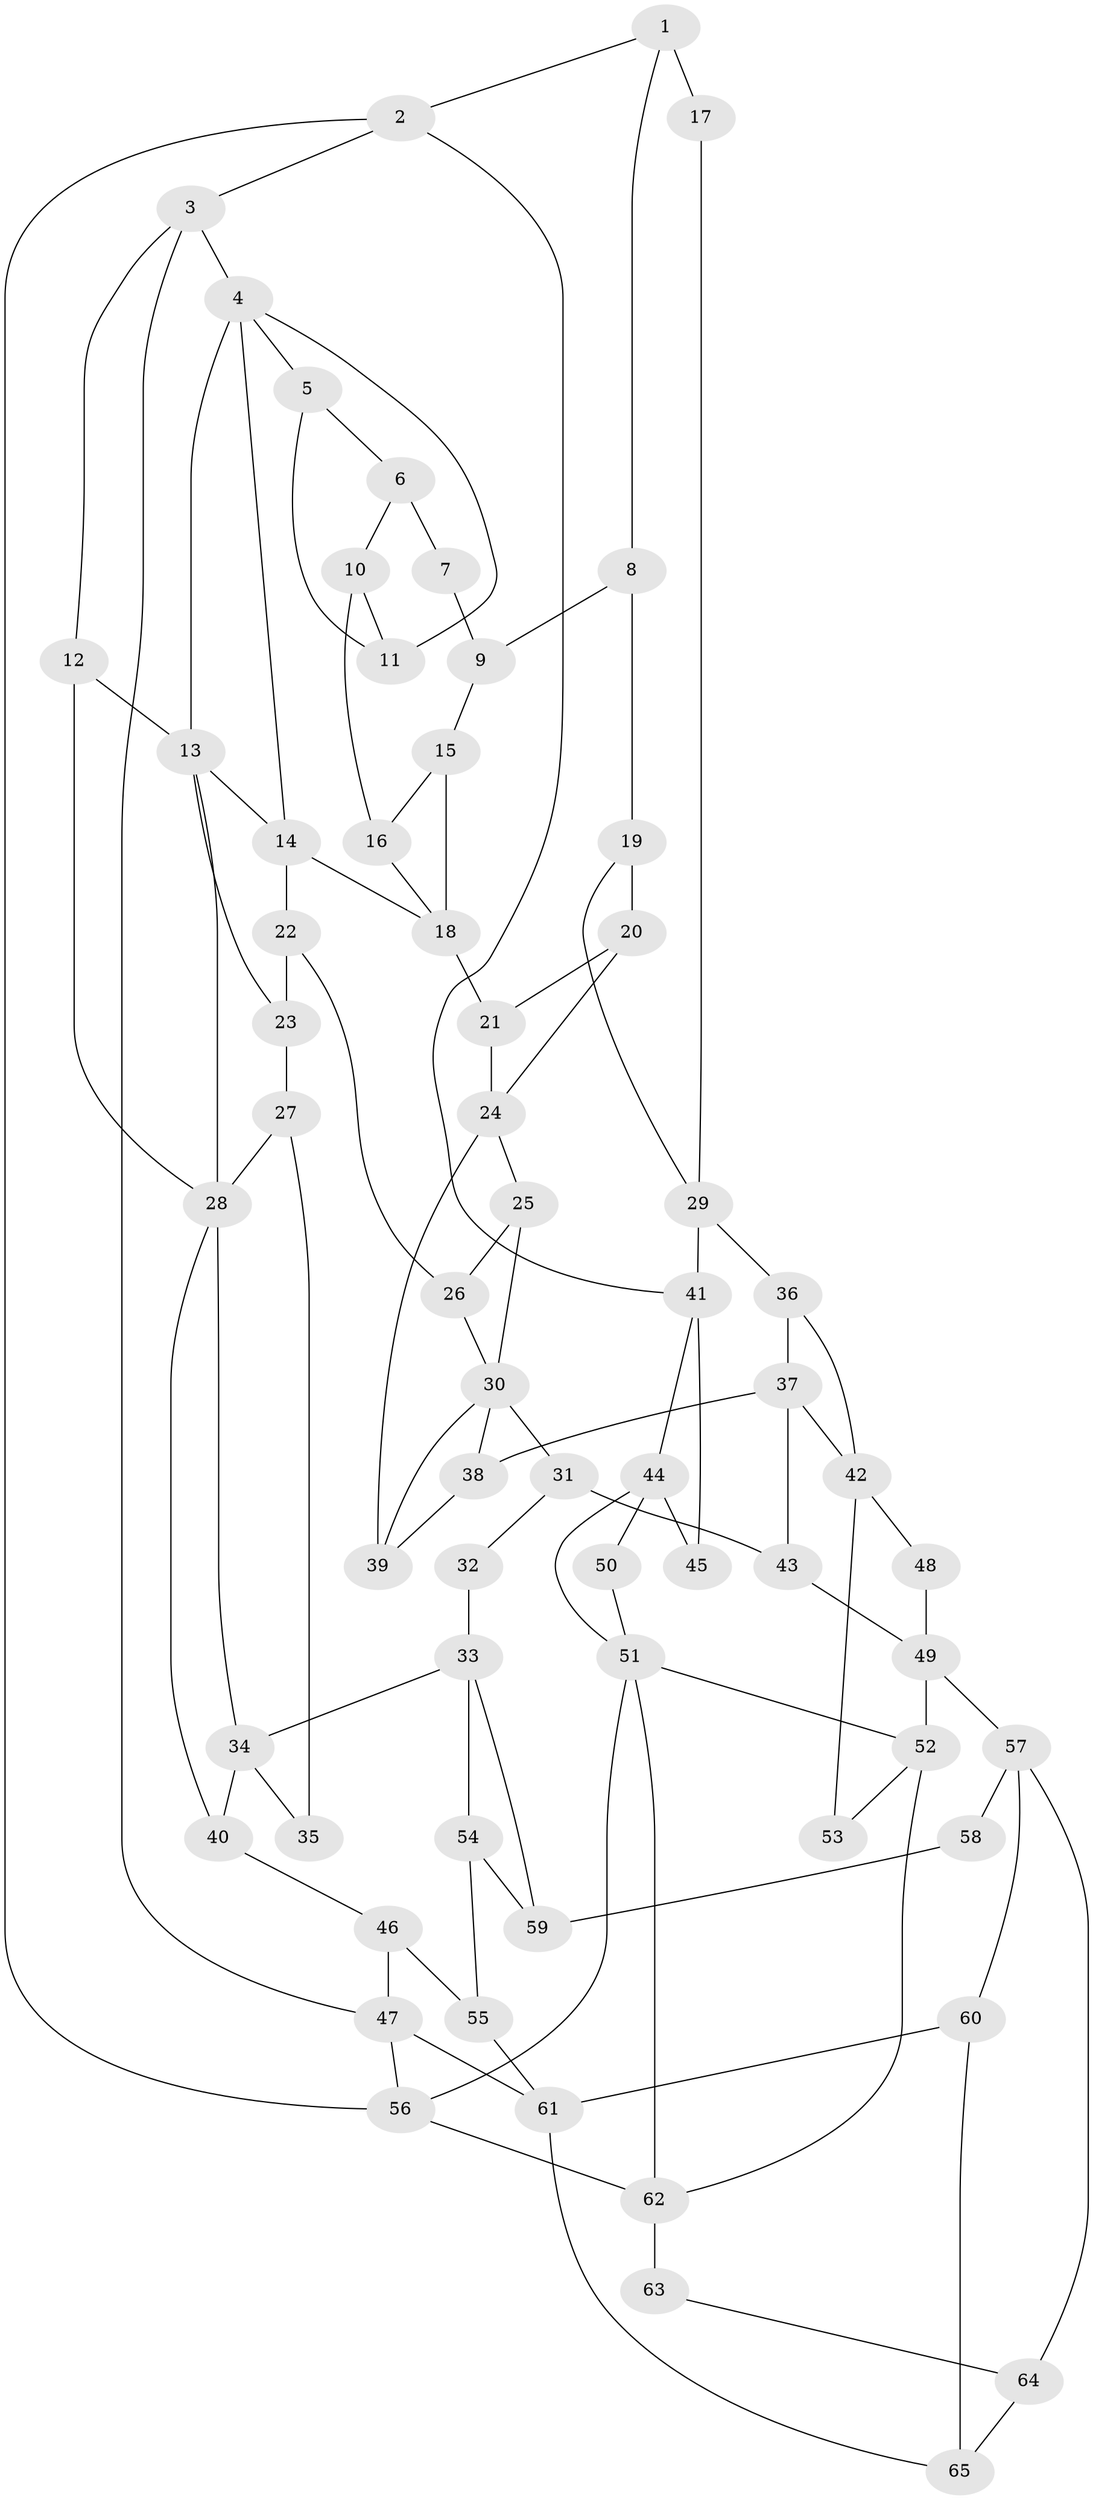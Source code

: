 // original degree distribution, {3: 0.023076923076923078, 4: 0.2230769230769231, 6: 0.2230769230769231, 5: 0.5307692307692308}
// Generated by graph-tools (version 1.1) at 2025/38/03/09/25 02:38:31]
// undirected, 65 vertices, 107 edges
graph export_dot {
graph [start="1"]
  node [color=gray90,style=filled];
  1;
  2;
  3;
  4;
  5;
  6;
  7;
  8;
  9;
  10;
  11;
  12;
  13;
  14;
  15;
  16;
  17;
  18;
  19;
  20;
  21;
  22;
  23;
  24;
  25;
  26;
  27;
  28;
  29;
  30;
  31;
  32;
  33;
  34;
  35;
  36;
  37;
  38;
  39;
  40;
  41;
  42;
  43;
  44;
  45;
  46;
  47;
  48;
  49;
  50;
  51;
  52;
  53;
  54;
  55;
  56;
  57;
  58;
  59;
  60;
  61;
  62;
  63;
  64;
  65;
  1 -- 2 [weight=1.0];
  1 -- 8 [weight=1.0];
  1 -- 17 [weight=2.0];
  2 -- 3 [weight=1.0];
  2 -- 41 [weight=1.0];
  2 -- 56 [weight=1.0];
  3 -- 4 [weight=1.0];
  3 -- 12 [weight=1.0];
  3 -- 47 [weight=1.0];
  4 -- 5 [weight=1.0];
  4 -- 11 [weight=1.0];
  4 -- 13 [weight=1.0];
  4 -- 14 [weight=1.0];
  5 -- 6 [weight=1.0];
  5 -- 11 [weight=1.0];
  6 -- 7 [weight=2.0];
  6 -- 10 [weight=1.0];
  7 -- 9 [weight=1.0];
  8 -- 9 [weight=1.0];
  8 -- 19 [weight=1.0];
  9 -- 15 [weight=1.0];
  10 -- 11 [weight=1.0];
  10 -- 16 [weight=1.0];
  12 -- 13 [weight=2.0];
  12 -- 28 [weight=1.0];
  13 -- 14 [weight=1.0];
  13 -- 23 [weight=1.0];
  13 -- 28 [weight=1.0];
  14 -- 18 [weight=1.0];
  14 -- 22 [weight=1.0];
  15 -- 16 [weight=1.0];
  15 -- 18 [weight=1.0];
  16 -- 18 [weight=1.0];
  17 -- 29 [weight=1.0];
  18 -- 21 [weight=2.0];
  19 -- 20 [weight=1.0];
  19 -- 29 [weight=1.0];
  20 -- 21 [weight=1.0];
  20 -- 24 [weight=1.0];
  21 -- 24 [weight=3.0];
  22 -- 23 [weight=1.0];
  22 -- 26 [weight=1.0];
  23 -- 27 [weight=1.0];
  24 -- 25 [weight=1.0];
  24 -- 39 [weight=1.0];
  25 -- 26 [weight=1.0];
  25 -- 30 [weight=1.0];
  26 -- 30 [weight=1.0];
  27 -- 28 [weight=1.0];
  27 -- 35 [weight=1.0];
  28 -- 34 [weight=1.0];
  28 -- 40 [weight=1.0];
  29 -- 36 [weight=2.0];
  29 -- 41 [weight=2.0];
  30 -- 31 [weight=2.0];
  30 -- 38 [weight=1.0];
  30 -- 39 [weight=1.0];
  31 -- 32 [weight=2.0];
  31 -- 43 [weight=1.0];
  32 -- 33 [weight=2.0];
  33 -- 34 [weight=2.0];
  33 -- 54 [weight=1.0];
  33 -- 59 [weight=1.0];
  34 -- 35 [weight=1.0];
  34 -- 40 [weight=1.0];
  36 -- 37 [weight=1.0];
  36 -- 42 [weight=1.0];
  37 -- 38 [weight=2.0];
  37 -- 42 [weight=1.0];
  37 -- 43 [weight=1.0];
  38 -- 39 [weight=1.0];
  40 -- 46 [weight=1.0];
  41 -- 44 [weight=1.0];
  41 -- 45 [weight=1.0];
  42 -- 48 [weight=2.0];
  42 -- 53 [weight=2.0];
  43 -- 49 [weight=2.0];
  44 -- 45 [weight=2.0];
  44 -- 50 [weight=2.0];
  44 -- 51 [weight=1.0];
  46 -- 47 [weight=1.0];
  46 -- 55 [weight=1.0];
  47 -- 56 [weight=1.0];
  47 -- 61 [weight=1.0];
  48 -- 49 [weight=1.0];
  49 -- 52 [weight=1.0];
  49 -- 57 [weight=2.0];
  50 -- 51 [weight=1.0];
  51 -- 52 [weight=1.0];
  51 -- 56 [weight=1.0];
  51 -- 62 [weight=2.0];
  52 -- 53 [weight=2.0];
  52 -- 62 [weight=1.0];
  54 -- 55 [weight=1.0];
  54 -- 59 [weight=1.0];
  55 -- 61 [weight=1.0];
  56 -- 62 [weight=1.0];
  57 -- 58 [weight=2.0];
  57 -- 60 [weight=1.0];
  57 -- 64 [weight=1.0];
  58 -- 59 [weight=1.0];
  60 -- 61 [weight=1.0];
  60 -- 65 [weight=1.0];
  61 -- 65 [weight=1.0];
  62 -- 63 [weight=2.0];
  63 -- 64 [weight=1.0];
  64 -- 65 [weight=1.0];
}
